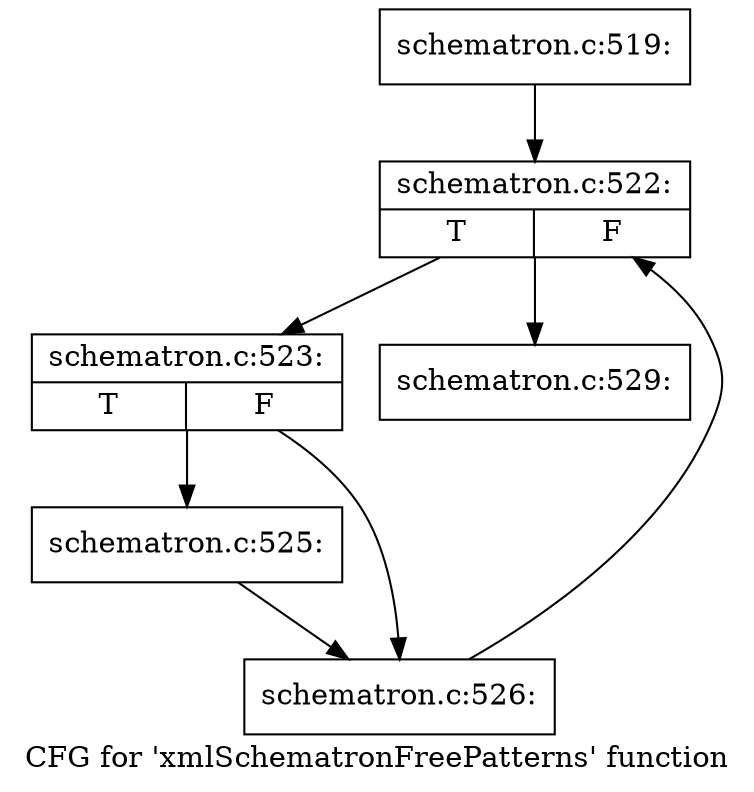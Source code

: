 digraph "CFG for 'xmlSchematronFreePatterns' function" {
	label="CFG for 'xmlSchematronFreePatterns' function";

	Node0x4c984c0 [shape=record,label="{schematron.c:519:}"];
	Node0x4c984c0 -> Node0x4c986f0;
	Node0x4c986f0 [shape=record,label="{schematron.c:522:|{<s0>T|<s1>F}}"];
	Node0x4c986f0 -> Node0x4c9b860;
	Node0x4c986f0 -> Node0x4c98850;
	Node0x4c9b860 [shape=record,label="{schematron.c:523:|{<s0>T|<s1>F}}"];
	Node0x4c9b860 -> Node0x4c9bba0;
	Node0x4c9b860 -> Node0x4c9bbf0;
	Node0x4c9bba0 [shape=record,label="{schematron.c:525:}"];
	Node0x4c9bba0 -> Node0x4c9bbf0;
	Node0x4c9bbf0 [shape=record,label="{schematron.c:526:}"];
	Node0x4c9bbf0 -> Node0x4c986f0;
	Node0x4c98850 [shape=record,label="{schematron.c:529:}"];
}
